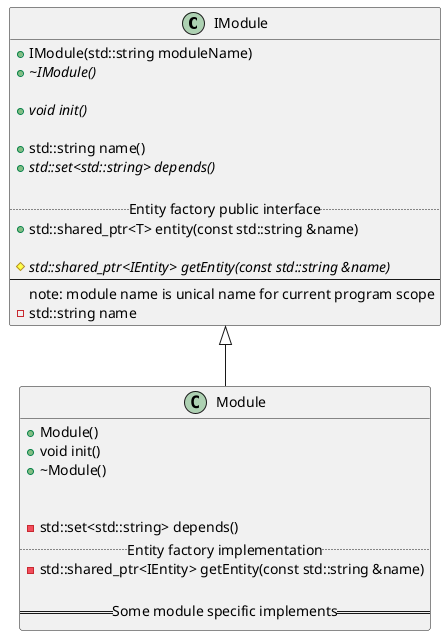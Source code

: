 @startuml
IModule <|-- Module

class IModule {
    + IModule(std::string moduleName)
    {abstract} + ~IModule()
    
    {abstract} + void init()

    + std::string name()
    {abstract} + std::set<std::string> depends()
    
    .. Entity factory public interface ..
    + std::shared_ptr<T> entity(const std::string &name)
    
    # {abstract} std::shared_ptr<IEntity> getEntity(const std::string &name)
    ----
    note: module name is unical name for current program scope
    - std::string name
}

class Module {
    + Module()
    + void init()
    + ~Module()
    

    - std::set<std::string> depends()
    .. Entity factory implementation ..
    - std::shared_ptr<IEntity> getEntity(const std::string &name)
    
    == Some module specific implements ==
}
@enduml
